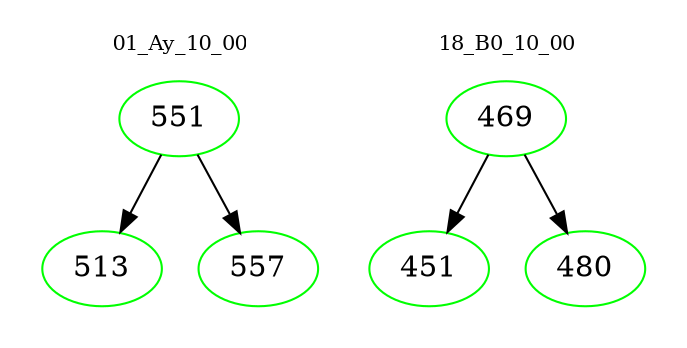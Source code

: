 digraph{
subgraph cluster_0 {
color = white
label = "01_Ay_10_00";
fontsize=10;
T0_551 [label="551", color="green"]
T0_551 -> T0_513 [color="black"]
T0_513 [label="513", color="green"]
T0_551 -> T0_557 [color="black"]
T0_557 [label="557", color="green"]
}
subgraph cluster_1 {
color = white
label = "18_B0_10_00";
fontsize=10;
T1_469 [label="469", color="green"]
T1_469 -> T1_451 [color="black"]
T1_451 [label="451", color="green"]
T1_469 -> T1_480 [color="black"]
T1_480 [label="480", color="green"]
}
}
